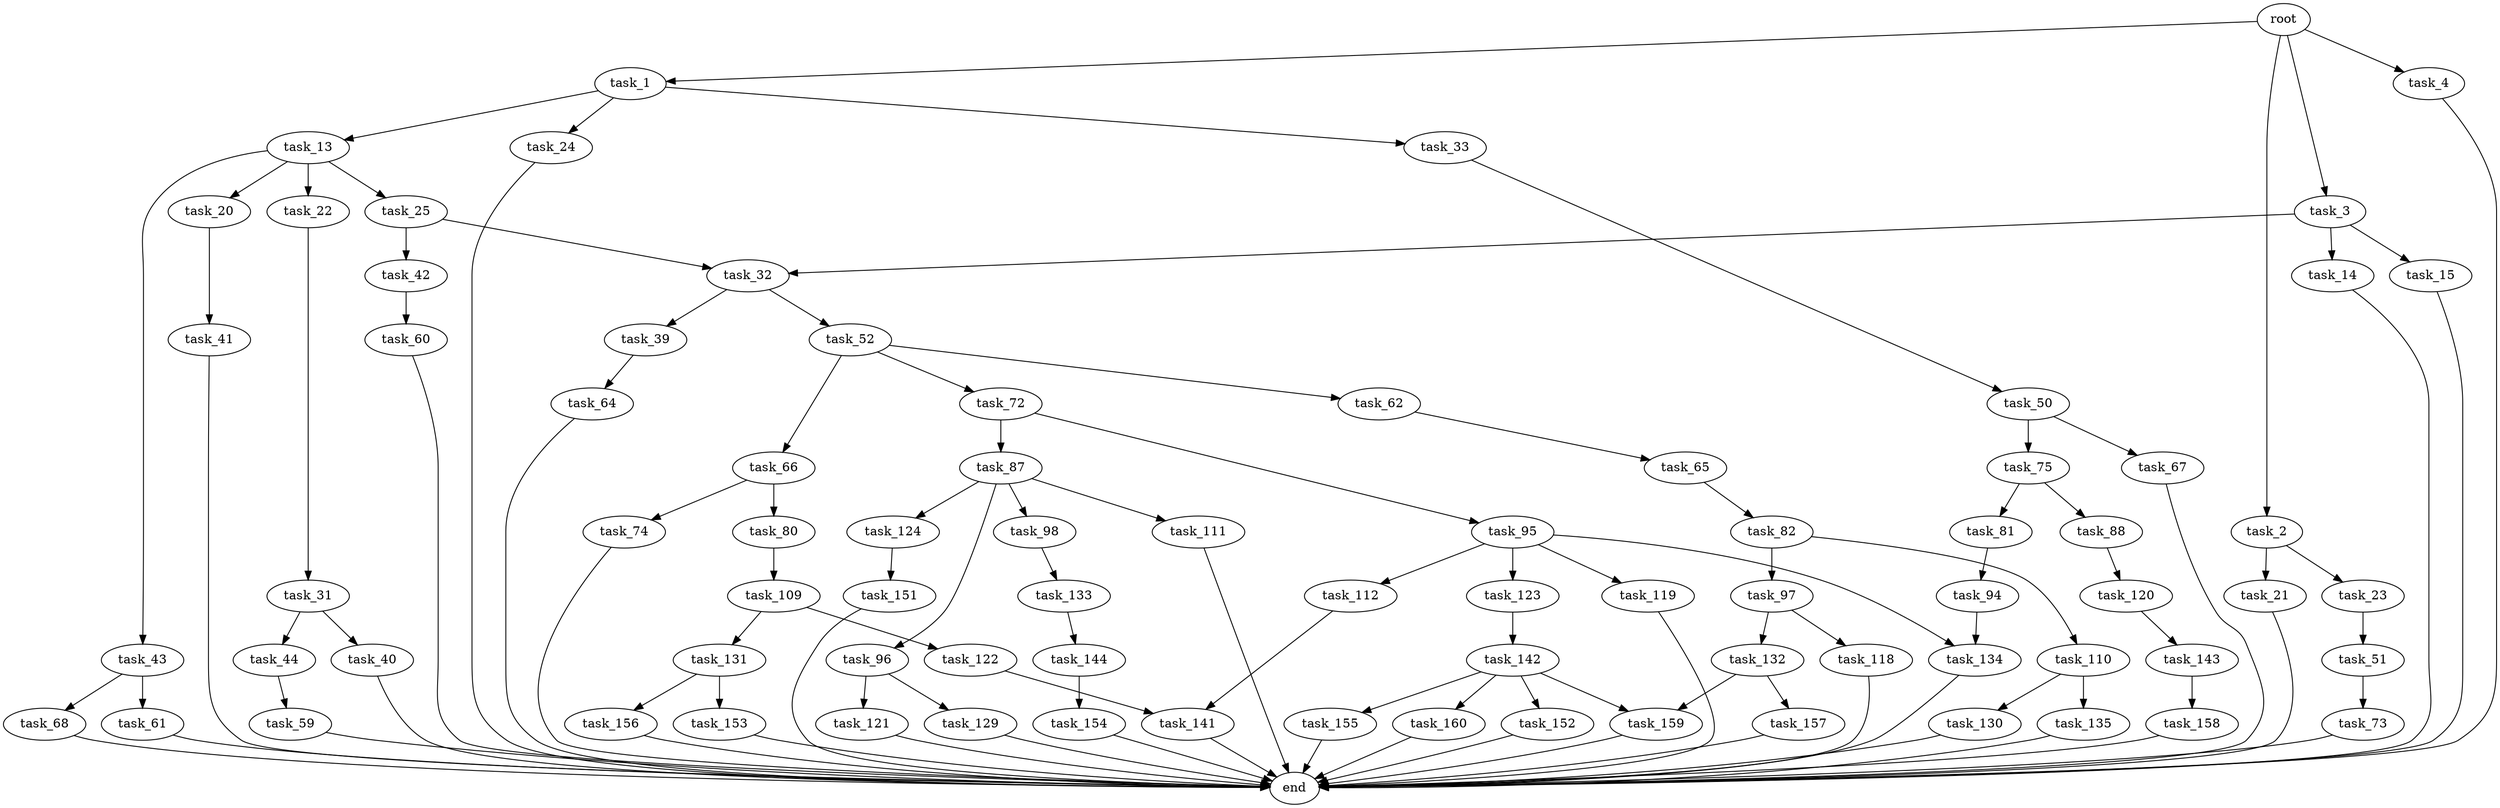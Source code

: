 digraph G {
  root [size="0.000000"];
  task_1 [size="5144693558.000000"];
  task_2 [size="782757789696.000000"];
  task_3 [size="2364233385.000000"];
  task_4 [size="36146427475.000000"];
  task_13 [size="383618648237.000000"];
  task_14 [size="368293445632.000000"];
  task_15 [size="377740095248.000000"];
  task_20 [size="1219410473308.000000"];
  task_21 [size="1662670175.000000"];
  task_22 [size="349611019883.000000"];
  task_23 [size="10269208873.000000"];
  task_24 [size="5387685668.000000"];
  task_25 [size="813944673062.000000"];
  task_31 [size="68719476736.000000"];
  task_32 [size="14272341591.000000"];
  task_33 [size="782757789696.000000"];
  task_39 [size="181067989140.000000"];
  task_40 [size="782757789696.000000"];
  task_41 [size="368293445632.000000"];
  task_42 [size="35379665112.000000"];
  task_43 [size="1073741824000.000000"];
  task_44 [size="221781546787.000000"];
  task_50 [size="1073741824000.000000"];
  task_51 [size="12686250980.000000"];
  task_52 [size="4295867983.000000"];
  task_59 [size="6132160771.000000"];
  task_60 [size="73924267786.000000"];
  task_61 [size="6270785304.000000"];
  task_62 [size="368293445632.000000"];
  task_64 [size="36344289072.000000"];
  task_65 [size="67795617742.000000"];
  task_66 [size="549755813888.000000"];
  task_67 [size="6436868268.000000"];
  task_68 [size="272819556346.000000"];
  task_72 [size="321295052212.000000"];
  task_73 [size="696652780437.000000"];
  task_74 [size="782757789696.000000"];
  task_75 [size="134217728000.000000"];
  task_80 [size="12291927333.000000"];
  task_81 [size="8589934592.000000"];
  task_82 [size="207415423193.000000"];
  task_87 [size="3276889922.000000"];
  task_88 [size="368293445632.000000"];
  task_94 [size="2494011314.000000"];
  task_95 [size="72550980038.000000"];
  task_96 [size="2180888036.000000"];
  task_97 [size="48203395211.000000"];
  task_98 [size="39159756501.000000"];
  task_109 [size="68719476736.000000"];
  task_110 [size="442614783.000000"];
  task_111 [size="29829442049.000000"];
  task_112 [size="28991029248.000000"];
  task_118 [size="8143313985.000000"];
  task_119 [size="1361745027.000000"];
  task_120 [size="35516487949.000000"];
  task_121 [size="8589934592.000000"];
  task_122 [size="253452945131.000000"];
  task_123 [size="11487285042.000000"];
  task_124 [size="11265733711.000000"];
  task_129 [size="1039596563143.000000"];
  task_130 [size="23832426294.000000"];
  task_131 [size="8432346633.000000"];
  task_132 [size="123680529109.000000"];
  task_133 [size="549755813888.000000"];
  task_134 [size="68937786777.000000"];
  task_135 [size="28991029248.000000"];
  task_141 [size="14480144646.000000"];
  task_142 [size="28991029248.000000"];
  task_143 [size="4614658389.000000"];
  task_144 [size="368293445632.000000"];
  task_151 [size="4570748839.000000"];
  task_152 [size="68719476736.000000"];
  task_153 [size="17709584475.000000"];
  task_154 [size="95076312882.000000"];
  task_155 [size="28991029248.000000"];
  task_156 [size="10343396611.000000"];
  task_157 [size="68719476736.000000"];
  task_158 [size="8589934592.000000"];
  task_159 [size="134217728000.000000"];
  task_160 [size="782757789696.000000"];
  end [size="0.000000"];

  root -> task_1 [size="1.000000"];
  root -> task_2 [size="1.000000"];
  root -> task_3 [size="1.000000"];
  root -> task_4 [size="1.000000"];
  task_1 -> task_13 [size="209715200.000000"];
  task_1 -> task_24 [size="209715200.000000"];
  task_1 -> task_33 [size="209715200.000000"];
  task_2 -> task_21 [size="679477248.000000"];
  task_2 -> task_23 [size="679477248.000000"];
  task_3 -> task_14 [size="75497472.000000"];
  task_3 -> task_15 [size="75497472.000000"];
  task_3 -> task_32 [size="75497472.000000"];
  task_4 -> end [size="1.000000"];
  task_13 -> task_20 [size="411041792.000000"];
  task_13 -> task_22 [size="411041792.000000"];
  task_13 -> task_25 [size="411041792.000000"];
  task_13 -> task_43 [size="411041792.000000"];
  task_14 -> end [size="1.000000"];
  task_15 -> end [size="1.000000"];
  task_20 -> task_41 [size="838860800.000000"];
  task_21 -> end [size="1.000000"];
  task_22 -> task_31 [size="301989888.000000"];
  task_23 -> task_51 [size="301989888.000000"];
  task_24 -> end [size="1.000000"];
  task_25 -> task_32 [size="838860800.000000"];
  task_25 -> task_42 [size="838860800.000000"];
  task_31 -> task_40 [size="134217728.000000"];
  task_31 -> task_44 [size="134217728.000000"];
  task_32 -> task_39 [size="411041792.000000"];
  task_32 -> task_52 [size="411041792.000000"];
  task_33 -> task_50 [size="679477248.000000"];
  task_39 -> task_64 [size="301989888.000000"];
  task_40 -> end [size="1.000000"];
  task_41 -> end [size="1.000000"];
  task_42 -> task_60 [size="838860800.000000"];
  task_43 -> task_61 [size="838860800.000000"];
  task_43 -> task_68 [size="838860800.000000"];
  task_44 -> task_59 [size="679477248.000000"];
  task_50 -> task_67 [size="838860800.000000"];
  task_50 -> task_75 [size="838860800.000000"];
  task_51 -> task_73 [size="209715200.000000"];
  task_52 -> task_62 [size="301989888.000000"];
  task_52 -> task_66 [size="301989888.000000"];
  task_52 -> task_72 [size="301989888.000000"];
  task_59 -> end [size="1.000000"];
  task_60 -> end [size="1.000000"];
  task_61 -> end [size="1.000000"];
  task_62 -> task_65 [size="411041792.000000"];
  task_64 -> end [size="1.000000"];
  task_65 -> task_82 [size="75497472.000000"];
  task_66 -> task_74 [size="536870912.000000"];
  task_66 -> task_80 [size="536870912.000000"];
  task_67 -> end [size="1.000000"];
  task_68 -> end [size="1.000000"];
  task_72 -> task_87 [size="679477248.000000"];
  task_72 -> task_95 [size="679477248.000000"];
  task_73 -> end [size="1.000000"];
  task_74 -> end [size="1.000000"];
  task_75 -> task_81 [size="209715200.000000"];
  task_75 -> task_88 [size="209715200.000000"];
  task_80 -> task_109 [size="679477248.000000"];
  task_81 -> task_94 [size="33554432.000000"];
  task_82 -> task_97 [size="536870912.000000"];
  task_82 -> task_110 [size="536870912.000000"];
  task_87 -> task_96 [size="75497472.000000"];
  task_87 -> task_98 [size="75497472.000000"];
  task_87 -> task_111 [size="75497472.000000"];
  task_87 -> task_124 [size="75497472.000000"];
  task_88 -> task_120 [size="411041792.000000"];
  task_94 -> task_134 [size="75497472.000000"];
  task_95 -> task_112 [size="75497472.000000"];
  task_95 -> task_119 [size="75497472.000000"];
  task_95 -> task_123 [size="75497472.000000"];
  task_95 -> task_134 [size="75497472.000000"];
  task_96 -> task_121 [size="75497472.000000"];
  task_96 -> task_129 [size="75497472.000000"];
  task_97 -> task_118 [size="75497472.000000"];
  task_97 -> task_132 [size="75497472.000000"];
  task_98 -> task_133 [size="679477248.000000"];
  task_109 -> task_122 [size="134217728.000000"];
  task_109 -> task_131 [size="134217728.000000"];
  task_110 -> task_130 [size="33554432.000000"];
  task_110 -> task_135 [size="33554432.000000"];
  task_111 -> end [size="1.000000"];
  task_112 -> task_141 [size="75497472.000000"];
  task_118 -> end [size="1.000000"];
  task_119 -> end [size="1.000000"];
  task_120 -> task_143 [size="679477248.000000"];
  task_121 -> end [size="1.000000"];
  task_122 -> task_141 [size="209715200.000000"];
  task_123 -> task_142 [size="679477248.000000"];
  task_124 -> task_151 [size="209715200.000000"];
  task_129 -> end [size="1.000000"];
  task_130 -> end [size="1.000000"];
  task_131 -> task_153 [size="134217728.000000"];
  task_131 -> task_156 [size="134217728.000000"];
  task_132 -> task_157 [size="134217728.000000"];
  task_132 -> task_159 [size="134217728.000000"];
  task_133 -> task_144 [size="536870912.000000"];
  task_134 -> end [size="1.000000"];
  task_135 -> end [size="1.000000"];
  task_141 -> end [size="1.000000"];
  task_142 -> task_152 [size="75497472.000000"];
  task_142 -> task_155 [size="75497472.000000"];
  task_142 -> task_159 [size="75497472.000000"];
  task_142 -> task_160 [size="75497472.000000"];
  task_143 -> task_158 [size="134217728.000000"];
  task_144 -> task_154 [size="411041792.000000"];
  task_151 -> end [size="1.000000"];
  task_152 -> end [size="1.000000"];
  task_153 -> end [size="1.000000"];
  task_154 -> end [size="1.000000"];
  task_155 -> end [size="1.000000"];
  task_156 -> end [size="1.000000"];
  task_157 -> end [size="1.000000"];
  task_158 -> end [size="1.000000"];
  task_159 -> end [size="1.000000"];
  task_160 -> end [size="1.000000"];
}
